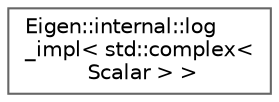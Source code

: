 digraph "Graphical Class Hierarchy"
{
 // LATEX_PDF_SIZE
  bgcolor="transparent";
  edge [fontname=Helvetica,fontsize=10,labelfontname=Helvetica,labelfontsize=10];
  node [fontname=Helvetica,fontsize=10,shape=box,height=0.2,width=0.4];
  rankdir="LR";
  Node0 [id="Node000000",label="Eigen::internal::log\l_impl\< std::complex\<\l Scalar \> \>",height=0.2,width=0.4,color="grey40", fillcolor="white", style="filled",URL="$structEigen_1_1internal_1_1log__impl_3_01std_1_1complex_3_01Scalar_01_4_01_4.html",tooltip=" "];
}
